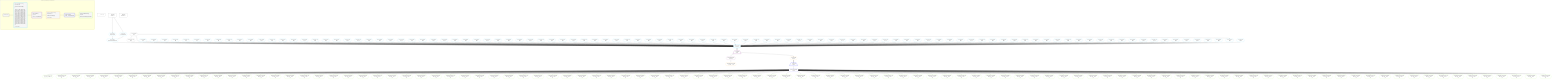 %%{init: {'themeVariables': { 'fontSize': '12px'}}}%%
graph TD
    classDef path fill:#eee,stroke:#000,color:#000
    classDef plan fill:#fff,stroke-width:1px,color:#000
    classDef itemplan fill:#fff,stroke-width:2px,color:#000
    classDef unbatchedplan fill:#dff,stroke-width:1px,color:#000
    classDef sideeffectplan fill:#fcc,stroke-width:2px,color:#000
    classDef bucket fill:#f6f6f6,color:#000,stroke-width:2px,text-align:left


    %% plan dependencies
    Connection19{{"Connection[19∈0]<br />ᐸ15ᐳ"}}:::plan
    Constant455{{"Constant[455∈0]<br />ᐸ1ᐳ"}}:::plan
    Constant455 --> Connection19
    __Value0["__Value[0∈0]"]:::plan
    __Value3["__Value[3∈0]<br />ᐸcontextᐳ"]:::plan
    __Value5["__Value[5∈0]<br />ᐸrootValueᐳ"]:::plan
    PgSelect20[["PgSelect[20∈1]<br />ᐸpersonᐳ"]]:::plan
    Object18{{"Object[18∈1]<br />ᐸ{pgSettings,withPgClient}ᐳ"}}:::plan
    Constant458{{"Constant[458∈1]<br />ᐸ2ᐳ"}}:::plan
    Constant459{{"Constant[459∈1]<br />ᐸ3ᐳ"}}:::plan
    Constant460{{"Constant[460∈1]<br />ᐸ4ᐳ"}}:::plan
    Constant461{{"Constant[461∈1]<br />ᐸ5ᐳ"}}:::plan
    Constant462{{"Constant[462∈1]<br />ᐸ6ᐳ"}}:::plan
    Constant463{{"Constant[463∈1]<br />ᐸ7ᐳ"}}:::plan
    Constant464{{"Constant[464∈1]<br />ᐸ8ᐳ"}}:::plan
    Constant465{{"Constant[465∈1]<br />ᐸ9ᐳ"}}:::plan
    Constant466{{"Constant[466∈1]<br />ᐸ10ᐳ"}}:::plan
    Constant467{{"Constant[467∈1]<br />ᐸ11ᐳ"}}:::plan
    Constant468{{"Constant[468∈1]<br />ᐸ12ᐳ"}}:::plan
    Constant469{{"Constant[469∈1]<br />ᐸ13ᐳ"}}:::plan
    Constant470{{"Constant[470∈1]<br />ᐸ14ᐳ"}}:::plan
    Constant471{{"Constant[471∈1]<br />ᐸ15ᐳ"}}:::plan
    Constant472{{"Constant[472∈1]<br />ᐸ16ᐳ"}}:::plan
    Constant473{{"Constant[473∈1]<br />ᐸ17ᐳ"}}:::plan
    Constant474{{"Constant[474∈1]<br />ᐸ18ᐳ"}}:::plan
    Constant475{{"Constant[475∈1]<br />ᐸ19ᐳ"}}:::plan
    Constant476{{"Constant[476∈1]<br />ᐸ20ᐳ"}}:::plan
    Constant477{{"Constant[477∈1]<br />ᐸ21ᐳ"}}:::plan
    Constant478{{"Constant[478∈1]<br />ᐸ22ᐳ"}}:::plan
    Constant479{{"Constant[479∈1]<br />ᐸ23ᐳ"}}:::plan
    Constant480{{"Constant[480∈1]<br />ᐸ24ᐳ"}}:::plan
    Constant481{{"Constant[481∈1]<br />ᐸ25ᐳ"}}:::plan
    Constant482{{"Constant[482∈1]<br />ᐸ26ᐳ"}}:::plan
    Constant483{{"Constant[483∈1]<br />ᐸ27ᐳ"}}:::plan
    Constant484{{"Constant[484∈1]<br />ᐸ28ᐳ"}}:::plan
    Constant485{{"Constant[485∈1]<br />ᐸ29ᐳ"}}:::plan
    Constant486{{"Constant[486∈1]<br />ᐸ30ᐳ"}}:::plan
    Constant487{{"Constant[487∈1]<br />ᐸ31ᐳ"}}:::plan
    Constant488{{"Constant[488∈1]<br />ᐸ32ᐳ"}}:::plan
    Constant489{{"Constant[489∈1]<br />ᐸ33ᐳ"}}:::plan
    Constant490{{"Constant[490∈1]<br />ᐸ34ᐳ"}}:::plan
    Constant491{{"Constant[491∈1]<br />ᐸ35ᐳ"}}:::plan
    Constant492{{"Constant[492∈1]<br />ᐸ36ᐳ"}}:::plan
    Constant493{{"Constant[493∈1]<br />ᐸ37ᐳ"}}:::plan
    Constant494{{"Constant[494∈1]<br />ᐸ38ᐳ"}}:::plan
    Constant495{{"Constant[495∈1]<br />ᐸ39ᐳ"}}:::plan
    Constant496{{"Constant[496∈1]<br />ᐸ40ᐳ"}}:::plan
    Constant497{{"Constant[497∈1]<br />ᐸ41ᐳ"}}:::plan
    Constant498{{"Constant[498∈1]<br />ᐸ42ᐳ"}}:::plan
    Constant499{{"Constant[499∈1]<br />ᐸ43ᐳ"}}:::plan
    Constant500{{"Constant[500∈1]<br />ᐸ44ᐳ"}}:::plan
    Constant501{{"Constant[501∈1]<br />ᐸ45ᐳ"}}:::plan
    Constant502{{"Constant[502∈1]<br />ᐸ46ᐳ"}}:::plan
    Constant503{{"Constant[503∈1]<br />ᐸ47ᐳ"}}:::plan
    Constant504{{"Constant[504∈1]<br />ᐸ48ᐳ"}}:::plan
    Constant505{{"Constant[505∈1]<br />ᐸ49ᐳ"}}:::plan
    Constant506{{"Constant[506∈1]<br />ᐸ50ᐳ"}}:::plan
    Constant507{{"Constant[507∈1]<br />ᐸ51ᐳ"}}:::plan
    Constant508{{"Constant[508∈1]<br />ᐸ52ᐳ"}}:::plan
    Constant509{{"Constant[509∈1]<br />ᐸ53ᐳ"}}:::plan
    Constant510{{"Constant[510∈1]<br />ᐸ54ᐳ"}}:::plan
    Constant511{{"Constant[511∈1]<br />ᐸ55ᐳ"}}:::plan
    Constant512{{"Constant[512∈1]<br />ᐸ56ᐳ"}}:::plan
    Constant513{{"Constant[513∈1]<br />ᐸ57ᐳ"}}:::plan
    Constant514{{"Constant[514∈1]<br />ᐸ58ᐳ"}}:::plan
    Constant515{{"Constant[515∈1]<br />ᐸ59ᐳ"}}:::plan
    Constant516{{"Constant[516∈1]<br />ᐸ60ᐳ"}}:::plan
    Constant517{{"Constant[517∈1]<br />ᐸ61ᐳ"}}:::plan
    Constant518{{"Constant[518∈1]<br />ᐸ62ᐳ"}}:::plan
    Constant519{{"Constant[519∈1]<br />ᐸ63ᐳ"}}:::plan
    Constant520{{"Constant[520∈1]<br />ᐸ64ᐳ"}}:::plan
    Constant521{{"Constant[521∈1]<br />ᐸ65ᐳ"}}:::plan
    Constant522{{"Constant[522∈1]<br />ᐸ66ᐳ"}}:::plan
    Constant523{{"Constant[523∈1]<br />ᐸ67ᐳ"}}:::plan
    Constant524{{"Constant[524∈1]<br />ᐸ68ᐳ"}}:::plan
    Constant525{{"Constant[525∈1]<br />ᐸ69ᐳ"}}:::plan
    Constant526{{"Constant[526∈1]<br />ᐸ70ᐳ"}}:::plan
    Constant527{{"Constant[527∈1]<br />ᐸ71ᐳ"}}:::plan
    Constant528{{"Constant[528∈1]<br />ᐸ72ᐳ"}}:::plan
    Constant529{{"Constant[529∈1]<br />ᐸ73ᐳ"}}:::plan
    Constant530{{"Constant[530∈1]<br />ᐸ74ᐳ"}}:::plan
    Constant531{{"Constant[531∈1]<br />ᐸ75ᐳ"}}:::plan
    Constant532{{"Constant[532∈1]<br />ᐸ76ᐳ"}}:::plan
    Constant533{{"Constant[533∈1]<br />ᐸ77ᐳ"}}:::plan
    Constant534{{"Constant[534∈1]<br />ᐸ78ᐳ"}}:::plan
    Constant535{{"Constant[535∈1]<br />ᐸ79ᐳ"}}:::plan
    Constant536{{"Constant[536∈1]<br />ᐸ80ᐳ"}}:::plan
    Constant537{{"Constant[537∈1]<br />ᐸ81ᐳ"}}:::plan
    Constant538{{"Constant[538∈1]<br />ᐸ82ᐳ"}}:::plan
    Constant539{{"Constant[539∈1]<br />ᐸ83ᐳ"}}:::plan
    Constant540{{"Constant[540∈1]<br />ᐸ84ᐳ"}}:::plan
    Constant541{{"Constant[541∈1]<br />ᐸ85ᐳ"}}:::plan
    Constant542{{"Constant[542∈1]<br />ᐸ86ᐳ"}}:::plan
    Constant543{{"Constant[543∈1]<br />ᐸ87ᐳ"}}:::plan
    Constant544{{"Constant[544∈1]<br />ᐸ88ᐳ"}}:::plan
    Constant545{{"Constant[545∈1]<br />ᐸ89ᐳ"}}:::plan
    Constant546{{"Constant[546∈1]<br />ᐸ90ᐳ"}}:::plan
    Constant547{{"Constant[547∈1]<br />ᐸ91ᐳ"}}:::plan
    Constant548{{"Constant[548∈1]<br />ᐸ92ᐳ"}}:::plan
    Constant549{{"Constant[549∈1]<br />ᐸ93ᐳ"}}:::plan
    Constant550{{"Constant[550∈1]<br />ᐸ94ᐳ"}}:::plan
    Constant551{{"Constant[551∈1]<br />ᐸ95ᐳ"}}:::plan
    Constant552{{"Constant[552∈1]<br />ᐸ96ᐳ"}}:::plan
    Constant553{{"Constant[553∈1]<br />ᐸ97ᐳ"}}:::plan
    Constant554{{"Constant[554∈1]<br />ᐸ98ᐳ"}}:::plan
    Constant555{{"Constant[555∈1]<br />ᐸ99ᐳ"}}:::plan
    Constant556{{"Constant[556∈1]<br />ᐸ100ᐳ"}}:::plan
    Constant557{{"Constant[557∈1]<br />ᐸ101ᐳ"}}:::plan
    Constant558{{"Constant[558∈1]<br />ᐸ102ᐳ"}}:::plan
    Constant559{{"Constant[559∈1]<br />ᐸ103ᐳ"}}:::plan
    Object18 & Connection19 & Constant455 & Constant458 & Constant459 & Constant460 & Constant461 & Constant462 & Constant463 & Constant464 & Constant465 & Constant466 & Constant467 & Constant468 & Constant469 & Constant470 & Constant471 & Constant472 & Constant473 & Constant474 & Constant475 & Constant476 & Constant477 & Constant478 & Constant479 & Constant480 & Constant481 & Constant482 & Constant483 & Constant484 & Constant485 & Constant486 & Constant487 & Constant488 & Constant489 & Constant490 & Constant491 & Constant492 & Constant493 & Constant494 & Constant495 & Constant496 & Constant497 & Constant498 & Constant499 & Constant500 & Constant501 & Constant502 & Constant503 & Constant504 & Constant505 & Constant506 & Constant507 & Constant508 & Constant509 & Constant510 & Constant511 & Constant512 & Constant513 & Constant514 & Constant515 & Constant516 & Constant517 & Constant518 & Constant519 & Constant520 & Constant521 & Constant522 & Constant523 & Constant524 & Constant525 & Constant526 & Constant527 & Constant528 & Constant529 & Constant530 & Constant531 & Constant532 & Constant533 & Constant534 & Constant535 & Constant536 & Constant537 & Constant538 & Constant539 & Constant540 & Constant541 & Constant542 & Constant543 & Constant544 & Constant545 & Constant546 & Constant547 & Constant548 & Constant549 & Constant550 & Constant551 & Constant552 & Constant553 & Constant554 & Constant555 & Constant556 & Constant557 & Constant558 & Constant559 --> PgSelect20
    Access16{{"Access[16∈1]<br />ᐸ3.pgSettingsᐳ"}}:::plan
    Access17{{"Access[17∈1]<br />ᐸ3.withPgClientᐳ"}}:::plan
    Access16 & Access17 --> Object18
    __Value3 --> Access16
    __Value3 --> Access17
    Connection37{{"Connection[37∈1]<br />ᐸ33ᐳ"}}:::plan
    Constant455 --> Connection37
    __Item21[/"__Item[21∈2]<br />ᐸ20ᐳ"\]:::itemplan
    PgSelect20 ==> __Item21
    PgSelectSingle22{{"PgSelectSingle[22∈2]<br />ᐸpersonᐳ"}}:::plan
    __Item21 --> PgSelectSingle22
    PgClassExpression23{{"PgClassExpression[23∈3]<br />ᐸ__person__.”id”ᐳ"}}:::plan
    PgSelectSingle22 --> PgClassExpression23
    Access454{{"Access[454∈3]<br />ᐸ21.0ᐳ"}}:::plan
    __Item21 --> Access454
    __Item39[/"__Item[39∈4]<br />ᐸ454ᐳ"\]:::itemplan
    Access454 ==> __Item39
    PgSelectSingle40{{"PgSelectSingle[40∈4]<br />ᐸpostᐳ"}}:::plan
    __Item39 --> PgSelectSingle40
    PgClassExpression41{{"PgClassExpression[41∈5]<br />ᐸ__post__.”headline”ᐳ"}}:::plan
    PgSelectSingle40 --> PgClassExpression41
    PgClassExpression45{{"PgClassExpression[45∈5]<br />ᐸ”a”.”post_...lder! */<br />)ᐳ"}}:::plan
    PgSelectSingle40 --> PgClassExpression45
    PgClassExpression49{{"PgClassExpression[49∈5]<br />ᐸ”a”.”post_...lder! */<br />)ᐳ"}}:::plan
    PgSelectSingle40 --> PgClassExpression49
    PgClassExpression53{{"PgClassExpression[53∈5]<br />ᐸ”a”.”post_...lder! */<br />)ᐳ"}}:::plan
    PgSelectSingle40 --> PgClassExpression53
    PgClassExpression57{{"PgClassExpression[57∈5]<br />ᐸ”a”.”post_...lder! */<br />)ᐳ"}}:::plan
    PgSelectSingle40 --> PgClassExpression57
    PgClassExpression61{{"PgClassExpression[61∈5]<br />ᐸ”a”.”post_...lder! */<br />)ᐳ"}}:::plan
    PgSelectSingle40 --> PgClassExpression61
    PgClassExpression65{{"PgClassExpression[65∈5]<br />ᐸ”a”.”post_...lder! */<br />)ᐳ"}}:::plan
    PgSelectSingle40 --> PgClassExpression65
    PgClassExpression69{{"PgClassExpression[69∈5]<br />ᐸ”a”.”post_...lder! */<br />)ᐳ"}}:::plan
    PgSelectSingle40 --> PgClassExpression69
    PgClassExpression73{{"PgClassExpression[73∈5]<br />ᐸ”a”.”post_...lder! */<br />)ᐳ"}}:::plan
    PgSelectSingle40 --> PgClassExpression73
    PgClassExpression77{{"PgClassExpression[77∈5]<br />ᐸ”a”.”post_...lder! */<br />)ᐳ"}}:::plan
    PgSelectSingle40 --> PgClassExpression77
    PgClassExpression81{{"PgClassExpression[81∈5]<br />ᐸ”a”.”post_...lder! */<br />)ᐳ"}}:::plan
    PgSelectSingle40 --> PgClassExpression81
    PgClassExpression85{{"PgClassExpression[85∈5]<br />ᐸ”a”.”post_...lder! */<br />)ᐳ"}}:::plan
    PgSelectSingle40 --> PgClassExpression85
    PgClassExpression89{{"PgClassExpression[89∈5]<br />ᐸ”a”.”post_...lder! */<br />)ᐳ"}}:::plan
    PgSelectSingle40 --> PgClassExpression89
    PgClassExpression93{{"PgClassExpression[93∈5]<br />ᐸ”a”.”post_...lder! */<br />)ᐳ"}}:::plan
    PgSelectSingle40 --> PgClassExpression93
    PgClassExpression97{{"PgClassExpression[97∈5]<br />ᐸ”a”.”post_...lder! */<br />)ᐳ"}}:::plan
    PgSelectSingle40 --> PgClassExpression97
    PgClassExpression101{{"PgClassExpression[101∈5]<br />ᐸ”a”.”post_...lder! */<br />)ᐳ"}}:::plan
    PgSelectSingle40 --> PgClassExpression101
    PgClassExpression105{{"PgClassExpression[105∈5]<br />ᐸ”a”.”post_...lder! */<br />)ᐳ"}}:::plan
    PgSelectSingle40 --> PgClassExpression105
    PgClassExpression109{{"PgClassExpression[109∈5]<br />ᐸ”a”.”post_...lder! */<br />)ᐳ"}}:::plan
    PgSelectSingle40 --> PgClassExpression109
    PgClassExpression113{{"PgClassExpression[113∈5]<br />ᐸ”a”.”post_...lder! */<br />)ᐳ"}}:::plan
    PgSelectSingle40 --> PgClassExpression113
    PgClassExpression117{{"PgClassExpression[117∈5]<br />ᐸ”a”.”post_...lder! */<br />)ᐳ"}}:::plan
    PgSelectSingle40 --> PgClassExpression117
    PgClassExpression121{{"PgClassExpression[121∈5]<br />ᐸ”a”.”post_...lder! */<br />)ᐳ"}}:::plan
    PgSelectSingle40 --> PgClassExpression121
    PgClassExpression125{{"PgClassExpression[125∈5]<br />ᐸ”a”.”post_...lder! */<br />)ᐳ"}}:::plan
    PgSelectSingle40 --> PgClassExpression125
    PgClassExpression129{{"PgClassExpression[129∈5]<br />ᐸ”a”.”post_...lder! */<br />)ᐳ"}}:::plan
    PgSelectSingle40 --> PgClassExpression129
    PgClassExpression133{{"PgClassExpression[133∈5]<br />ᐸ”a”.”post_...lder! */<br />)ᐳ"}}:::plan
    PgSelectSingle40 --> PgClassExpression133
    PgClassExpression137{{"PgClassExpression[137∈5]<br />ᐸ”a”.”post_...lder! */<br />)ᐳ"}}:::plan
    PgSelectSingle40 --> PgClassExpression137
    PgClassExpression141{{"PgClassExpression[141∈5]<br />ᐸ”a”.”post_...lder! */<br />)ᐳ"}}:::plan
    PgSelectSingle40 --> PgClassExpression141
    PgClassExpression145{{"PgClassExpression[145∈5]<br />ᐸ”a”.”post_...lder! */<br />)ᐳ"}}:::plan
    PgSelectSingle40 --> PgClassExpression145
    PgClassExpression149{{"PgClassExpression[149∈5]<br />ᐸ”a”.”post_...lder! */<br />)ᐳ"}}:::plan
    PgSelectSingle40 --> PgClassExpression149
    PgClassExpression153{{"PgClassExpression[153∈5]<br />ᐸ”a”.”post_...lder! */<br />)ᐳ"}}:::plan
    PgSelectSingle40 --> PgClassExpression153
    PgClassExpression157{{"PgClassExpression[157∈5]<br />ᐸ”a”.”post_...lder! */<br />)ᐳ"}}:::plan
    PgSelectSingle40 --> PgClassExpression157
    PgClassExpression161{{"PgClassExpression[161∈5]<br />ᐸ”a”.”post_...lder! */<br />)ᐳ"}}:::plan
    PgSelectSingle40 --> PgClassExpression161
    PgClassExpression165{{"PgClassExpression[165∈5]<br />ᐸ”a”.”post_...lder! */<br />)ᐳ"}}:::plan
    PgSelectSingle40 --> PgClassExpression165
    PgClassExpression169{{"PgClassExpression[169∈5]<br />ᐸ”a”.”post_...lder! */<br />)ᐳ"}}:::plan
    PgSelectSingle40 --> PgClassExpression169
    PgClassExpression173{{"PgClassExpression[173∈5]<br />ᐸ”a”.”post_...lder! */<br />)ᐳ"}}:::plan
    PgSelectSingle40 --> PgClassExpression173
    PgClassExpression177{{"PgClassExpression[177∈5]<br />ᐸ”a”.”post_...lder! */<br />)ᐳ"}}:::plan
    PgSelectSingle40 --> PgClassExpression177
    PgClassExpression181{{"PgClassExpression[181∈5]<br />ᐸ”a”.”post_...lder! */<br />)ᐳ"}}:::plan
    PgSelectSingle40 --> PgClassExpression181
    PgClassExpression185{{"PgClassExpression[185∈5]<br />ᐸ”a”.”post_...lder! */<br />)ᐳ"}}:::plan
    PgSelectSingle40 --> PgClassExpression185
    PgClassExpression189{{"PgClassExpression[189∈5]<br />ᐸ”a”.”post_...lder! */<br />)ᐳ"}}:::plan
    PgSelectSingle40 --> PgClassExpression189
    PgClassExpression193{{"PgClassExpression[193∈5]<br />ᐸ”a”.”post_...lder! */<br />)ᐳ"}}:::plan
    PgSelectSingle40 --> PgClassExpression193
    PgClassExpression197{{"PgClassExpression[197∈5]<br />ᐸ”a”.”post_...lder! */<br />)ᐳ"}}:::plan
    PgSelectSingle40 --> PgClassExpression197
    PgClassExpression201{{"PgClassExpression[201∈5]<br />ᐸ”a”.”post_...lder! */<br />)ᐳ"}}:::plan
    PgSelectSingle40 --> PgClassExpression201
    PgClassExpression205{{"PgClassExpression[205∈5]<br />ᐸ”a”.”post_...lder! */<br />)ᐳ"}}:::plan
    PgSelectSingle40 --> PgClassExpression205
    PgClassExpression209{{"PgClassExpression[209∈5]<br />ᐸ”a”.”post_...lder! */<br />)ᐳ"}}:::plan
    PgSelectSingle40 --> PgClassExpression209
    PgClassExpression213{{"PgClassExpression[213∈5]<br />ᐸ”a”.”post_...lder! */<br />)ᐳ"}}:::plan
    PgSelectSingle40 --> PgClassExpression213
    PgClassExpression217{{"PgClassExpression[217∈5]<br />ᐸ”a”.”post_...lder! */<br />)ᐳ"}}:::plan
    PgSelectSingle40 --> PgClassExpression217
    PgClassExpression221{{"PgClassExpression[221∈5]<br />ᐸ”a”.”post_...lder! */<br />)ᐳ"}}:::plan
    PgSelectSingle40 --> PgClassExpression221
    PgClassExpression225{{"PgClassExpression[225∈5]<br />ᐸ”a”.”post_...lder! */<br />)ᐳ"}}:::plan
    PgSelectSingle40 --> PgClassExpression225
    PgClassExpression229{{"PgClassExpression[229∈5]<br />ᐸ”a”.”post_...lder! */<br />)ᐳ"}}:::plan
    PgSelectSingle40 --> PgClassExpression229
    PgClassExpression233{{"PgClassExpression[233∈5]<br />ᐸ”a”.”post_...lder! */<br />)ᐳ"}}:::plan
    PgSelectSingle40 --> PgClassExpression233
    PgClassExpression237{{"PgClassExpression[237∈5]<br />ᐸ”a”.”post_...lder! */<br />)ᐳ"}}:::plan
    PgSelectSingle40 --> PgClassExpression237
    PgClassExpression241{{"PgClassExpression[241∈5]<br />ᐸ”a”.”post_...lder! */<br />)ᐳ"}}:::plan
    PgSelectSingle40 --> PgClassExpression241
    PgClassExpression245{{"PgClassExpression[245∈5]<br />ᐸ”a”.”post_...lder! */<br />)ᐳ"}}:::plan
    PgSelectSingle40 --> PgClassExpression245
    PgClassExpression249{{"PgClassExpression[249∈5]<br />ᐸ”a”.”post_...lder! */<br />)ᐳ"}}:::plan
    PgSelectSingle40 --> PgClassExpression249
    PgClassExpression253{{"PgClassExpression[253∈5]<br />ᐸ”a”.”post_...lder! */<br />)ᐳ"}}:::plan
    PgSelectSingle40 --> PgClassExpression253
    PgClassExpression257{{"PgClassExpression[257∈5]<br />ᐸ”a”.”post_...lder! */<br />)ᐳ"}}:::plan
    PgSelectSingle40 --> PgClassExpression257
    PgClassExpression261{{"PgClassExpression[261∈5]<br />ᐸ”a”.”post_...lder! */<br />)ᐳ"}}:::plan
    PgSelectSingle40 --> PgClassExpression261
    PgClassExpression265{{"PgClassExpression[265∈5]<br />ᐸ”a”.”post_...lder! */<br />)ᐳ"}}:::plan
    PgSelectSingle40 --> PgClassExpression265
    PgClassExpression269{{"PgClassExpression[269∈5]<br />ᐸ”a”.”post_...lder! */<br />)ᐳ"}}:::plan
    PgSelectSingle40 --> PgClassExpression269
    PgClassExpression273{{"PgClassExpression[273∈5]<br />ᐸ”a”.”post_...lder! */<br />)ᐳ"}}:::plan
    PgSelectSingle40 --> PgClassExpression273
    PgClassExpression277{{"PgClassExpression[277∈5]<br />ᐸ”a”.”post_...lder! */<br />)ᐳ"}}:::plan
    PgSelectSingle40 --> PgClassExpression277
    PgClassExpression281{{"PgClassExpression[281∈5]<br />ᐸ”a”.”post_...lder! */<br />)ᐳ"}}:::plan
    PgSelectSingle40 --> PgClassExpression281
    PgClassExpression285{{"PgClassExpression[285∈5]<br />ᐸ”a”.”post_...lder! */<br />)ᐳ"}}:::plan
    PgSelectSingle40 --> PgClassExpression285
    PgClassExpression289{{"PgClassExpression[289∈5]<br />ᐸ”a”.”post_...lder! */<br />)ᐳ"}}:::plan
    PgSelectSingle40 --> PgClassExpression289
    PgClassExpression293{{"PgClassExpression[293∈5]<br />ᐸ”a”.”post_...lder! */<br />)ᐳ"}}:::plan
    PgSelectSingle40 --> PgClassExpression293
    PgClassExpression297{{"PgClassExpression[297∈5]<br />ᐸ”a”.”post_...lder! */<br />)ᐳ"}}:::plan
    PgSelectSingle40 --> PgClassExpression297
    PgClassExpression301{{"PgClassExpression[301∈5]<br />ᐸ”a”.”post_...lder! */<br />)ᐳ"}}:::plan
    PgSelectSingle40 --> PgClassExpression301
    PgClassExpression305{{"PgClassExpression[305∈5]<br />ᐸ”a”.”post_...lder! */<br />)ᐳ"}}:::plan
    PgSelectSingle40 --> PgClassExpression305
    PgClassExpression309{{"PgClassExpression[309∈5]<br />ᐸ”a”.”post_...lder! */<br />)ᐳ"}}:::plan
    PgSelectSingle40 --> PgClassExpression309
    PgClassExpression313{{"PgClassExpression[313∈5]<br />ᐸ”a”.”post_...lder! */<br />)ᐳ"}}:::plan
    PgSelectSingle40 --> PgClassExpression313
    PgClassExpression317{{"PgClassExpression[317∈5]<br />ᐸ”a”.”post_...lder! */<br />)ᐳ"}}:::plan
    PgSelectSingle40 --> PgClassExpression317
    PgClassExpression321{{"PgClassExpression[321∈5]<br />ᐸ”a”.”post_...lder! */<br />)ᐳ"}}:::plan
    PgSelectSingle40 --> PgClassExpression321
    PgClassExpression325{{"PgClassExpression[325∈5]<br />ᐸ”a”.”post_...lder! */<br />)ᐳ"}}:::plan
    PgSelectSingle40 --> PgClassExpression325
    PgClassExpression329{{"PgClassExpression[329∈5]<br />ᐸ”a”.”post_...lder! */<br />)ᐳ"}}:::plan
    PgSelectSingle40 --> PgClassExpression329
    PgClassExpression333{{"PgClassExpression[333∈5]<br />ᐸ”a”.”post_...lder! */<br />)ᐳ"}}:::plan
    PgSelectSingle40 --> PgClassExpression333
    PgClassExpression337{{"PgClassExpression[337∈5]<br />ᐸ”a”.”post_...lder! */<br />)ᐳ"}}:::plan
    PgSelectSingle40 --> PgClassExpression337
    PgClassExpression341{{"PgClassExpression[341∈5]<br />ᐸ”a”.”post_...lder! */<br />)ᐳ"}}:::plan
    PgSelectSingle40 --> PgClassExpression341
    PgClassExpression345{{"PgClassExpression[345∈5]<br />ᐸ”a”.”post_...lder! */<br />)ᐳ"}}:::plan
    PgSelectSingle40 --> PgClassExpression345
    PgClassExpression349{{"PgClassExpression[349∈5]<br />ᐸ”a”.”post_...lder! */<br />)ᐳ"}}:::plan
    PgSelectSingle40 --> PgClassExpression349
    PgClassExpression353{{"PgClassExpression[353∈5]<br />ᐸ”a”.”post_...lder! */<br />)ᐳ"}}:::plan
    PgSelectSingle40 --> PgClassExpression353
    PgClassExpression357{{"PgClassExpression[357∈5]<br />ᐸ”a”.”post_...lder! */<br />)ᐳ"}}:::plan
    PgSelectSingle40 --> PgClassExpression357
    PgClassExpression361{{"PgClassExpression[361∈5]<br />ᐸ”a”.”post_...lder! */<br />)ᐳ"}}:::plan
    PgSelectSingle40 --> PgClassExpression361
    PgClassExpression365{{"PgClassExpression[365∈5]<br />ᐸ”a”.”post_...lder! */<br />)ᐳ"}}:::plan
    PgSelectSingle40 --> PgClassExpression365
    PgClassExpression369{{"PgClassExpression[369∈5]<br />ᐸ”a”.”post_...lder! */<br />)ᐳ"}}:::plan
    PgSelectSingle40 --> PgClassExpression369
    PgClassExpression373{{"PgClassExpression[373∈5]<br />ᐸ”a”.”post_...lder! */<br />)ᐳ"}}:::plan
    PgSelectSingle40 --> PgClassExpression373
    PgClassExpression377{{"PgClassExpression[377∈5]<br />ᐸ”a”.”post_...lder! */<br />)ᐳ"}}:::plan
    PgSelectSingle40 --> PgClassExpression377
    PgClassExpression381{{"PgClassExpression[381∈5]<br />ᐸ”a”.”post_...lder! */<br />)ᐳ"}}:::plan
    PgSelectSingle40 --> PgClassExpression381
    PgClassExpression385{{"PgClassExpression[385∈5]<br />ᐸ”a”.”post_...lder! */<br />)ᐳ"}}:::plan
    PgSelectSingle40 --> PgClassExpression385
    PgClassExpression389{{"PgClassExpression[389∈5]<br />ᐸ”a”.”post_...lder! */<br />)ᐳ"}}:::plan
    PgSelectSingle40 --> PgClassExpression389
    PgClassExpression393{{"PgClassExpression[393∈5]<br />ᐸ”a”.”post_...lder! */<br />)ᐳ"}}:::plan
    PgSelectSingle40 --> PgClassExpression393
    PgClassExpression397{{"PgClassExpression[397∈5]<br />ᐸ”a”.”post_...lder! */<br />)ᐳ"}}:::plan
    PgSelectSingle40 --> PgClassExpression397
    PgClassExpression401{{"PgClassExpression[401∈5]<br />ᐸ”a”.”post_...lder! */<br />)ᐳ"}}:::plan
    PgSelectSingle40 --> PgClassExpression401
    PgClassExpression405{{"PgClassExpression[405∈5]<br />ᐸ”a”.”post_...lder! */<br />)ᐳ"}}:::plan
    PgSelectSingle40 --> PgClassExpression405
    PgClassExpression409{{"PgClassExpression[409∈5]<br />ᐸ”a”.”post_...lder! */<br />)ᐳ"}}:::plan
    PgSelectSingle40 --> PgClassExpression409
    PgClassExpression413{{"PgClassExpression[413∈5]<br />ᐸ”a”.”post_...lder! */<br />)ᐳ"}}:::plan
    PgSelectSingle40 --> PgClassExpression413
    PgClassExpression417{{"PgClassExpression[417∈5]<br />ᐸ”a”.”post_...lder! */<br />)ᐳ"}}:::plan
    PgSelectSingle40 --> PgClassExpression417
    PgClassExpression421{{"PgClassExpression[421∈5]<br />ᐸ”a”.”post_...lder! */<br />)ᐳ"}}:::plan
    PgSelectSingle40 --> PgClassExpression421
    PgClassExpression425{{"PgClassExpression[425∈5]<br />ᐸ”a”.”post_...lder! */<br />)ᐳ"}}:::plan
    PgSelectSingle40 --> PgClassExpression425
    PgClassExpression429{{"PgClassExpression[429∈5]<br />ᐸ”a”.”post_...lder! */<br />)ᐳ"}}:::plan
    PgSelectSingle40 --> PgClassExpression429
    PgClassExpression433{{"PgClassExpression[433∈5]<br />ᐸ”a”.”post_...lder! */<br />)ᐳ"}}:::plan
    PgSelectSingle40 --> PgClassExpression433
    PgClassExpression437{{"PgClassExpression[437∈5]<br />ᐸ”a”.”post_...lder! */<br />)ᐳ"}}:::plan
    PgSelectSingle40 --> PgClassExpression437
    PgClassExpression441{{"PgClassExpression[441∈5]<br />ᐸ”a”.”post_...lder! */<br />)ᐳ"}}:::plan
    PgSelectSingle40 --> PgClassExpression441
    PgClassExpression445{{"PgClassExpression[445∈5]<br />ᐸ”a”.”post_...lder! */<br />)ᐳ"}}:::plan
    PgSelectSingle40 --> PgClassExpression445
    PgClassExpression449{{"PgClassExpression[449∈5]<br />ᐸ”a”.”post_...lder! */<br />)ᐳ"}}:::plan
    PgSelectSingle40 --> PgClassExpression449
    PgClassExpression453{{"PgClassExpression[453∈5]<br />ᐸ”a”.”post_...lder! */<br />)ᐳ"}}:::plan
    PgSelectSingle40 --> PgClassExpression453

    %% define steps

    subgraph "Buckets for queries/v4/json-overflow-nested"
    Bucket0("Bucket 0 (root)"):::bucket
    classDef bucket0 stroke:#696969
    class Bucket0,__Value0,__Value3,__Value5,Connection19,Constant455 bucket0
    Bucket1("Bucket 1 (nullableBoundary)<br />Deps: 3, 19, 455<br /><br />ROOT Connectionᐸ15ᐳ[19]<br />1: <br />ᐳ: 16, 17, 37, 458, 459, 460, 461, 462, 463, 464, 465, 466, 467, 468, 469, 470, 471, 472, 473, 474, 475, 476, 477, 478, 479, 480, 481, 482, 483, 484, 485, 486, 487, 488, 489, 490, 491, 492, 493, 494, 495, 496, 497, 498, 499, 500, 501, 502, 503, 504, 505, 506, 507, 508, 509, 510, 511, 512, 513, 514, 515, 516, 517, 518, 519, 520, 521, 522, 523, 524, 525, 526, 527, 528, 529, 530, 531, 532, 533, 534, 535, 536, 537, 538, 539, 540, 541, 542, 543, 544, 545, 546, 547, 548, 549, 550, 551, 552, 553, 554, 555, 556, 557, 558, 559, 18<br />2: PgSelect[20]"):::bucket
    classDef bucket1 stroke:#00bfff
    class Bucket1,Access16,Access17,Object18,PgSelect20,Connection37,Constant458,Constant459,Constant460,Constant461,Constant462,Constant463,Constant464,Constant465,Constant466,Constant467,Constant468,Constant469,Constant470,Constant471,Constant472,Constant473,Constant474,Constant475,Constant476,Constant477,Constant478,Constant479,Constant480,Constant481,Constant482,Constant483,Constant484,Constant485,Constant486,Constant487,Constant488,Constant489,Constant490,Constant491,Constant492,Constant493,Constant494,Constant495,Constant496,Constant497,Constant498,Constant499,Constant500,Constant501,Constant502,Constant503,Constant504,Constant505,Constant506,Constant507,Constant508,Constant509,Constant510,Constant511,Constant512,Constant513,Constant514,Constant515,Constant516,Constant517,Constant518,Constant519,Constant520,Constant521,Constant522,Constant523,Constant524,Constant525,Constant526,Constant527,Constant528,Constant529,Constant530,Constant531,Constant532,Constant533,Constant534,Constant535,Constant536,Constant537,Constant538,Constant539,Constant540,Constant541,Constant542,Constant543,Constant544,Constant545,Constant546,Constant547,Constant548,Constant549,Constant550,Constant551,Constant552,Constant553,Constant554,Constant555,Constant556,Constant557,Constant558,Constant559 bucket1
    Bucket2("Bucket 2 (listItem)<br />Deps: 37<br /><br />ROOT __Item{2}ᐸ20ᐳ[21]"):::bucket
    classDef bucket2 stroke:#7f007f
    class Bucket2,__Item21,PgSelectSingle22 bucket2
    Bucket3("Bucket 3 (nullableBoundary)<br />Deps: 22, 21, 37<br /><br />ROOT PgSelectSingle{2}ᐸpersonᐳ[22]"):::bucket
    classDef bucket3 stroke:#ffa500
    class Bucket3,PgClassExpression23,Access454 bucket3
    Bucket4("Bucket 4 (listItem)<br />ROOT __Item{4}ᐸ454ᐳ[39]"):::bucket
    classDef bucket4 stroke:#0000ff
    class Bucket4,__Item39,PgSelectSingle40 bucket4
    Bucket5("Bucket 5 (nullableBoundary)<br />Deps: 40<br /><br />ROOT PgSelectSingle{4}ᐸpostᐳ[40]"):::bucket
    classDef bucket5 stroke:#7fff00
    class Bucket5,PgClassExpression41,PgClassExpression45,PgClassExpression49,PgClassExpression53,PgClassExpression57,PgClassExpression61,PgClassExpression65,PgClassExpression69,PgClassExpression73,PgClassExpression77,PgClassExpression81,PgClassExpression85,PgClassExpression89,PgClassExpression93,PgClassExpression97,PgClassExpression101,PgClassExpression105,PgClassExpression109,PgClassExpression113,PgClassExpression117,PgClassExpression121,PgClassExpression125,PgClassExpression129,PgClassExpression133,PgClassExpression137,PgClassExpression141,PgClassExpression145,PgClassExpression149,PgClassExpression153,PgClassExpression157,PgClassExpression161,PgClassExpression165,PgClassExpression169,PgClassExpression173,PgClassExpression177,PgClassExpression181,PgClassExpression185,PgClassExpression189,PgClassExpression193,PgClassExpression197,PgClassExpression201,PgClassExpression205,PgClassExpression209,PgClassExpression213,PgClassExpression217,PgClassExpression221,PgClassExpression225,PgClassExpression229,PgClassExpression233,PgClassExpression237,PgClassExpression241,PgClassExpression245,PgClassExpression249,PgClassExpression253,PgClassExpression257,PgClassExpression261,PgClassExpression265,PgClassExpression269,PgClassExpression273,PgClassExpression277,PgClassExpression281,PgClassExpression285,PgClassExpression289,PgClassExpression293,PgClassExpression297,PgClassExpression301,PgClassExpression305,PgClassExpression309,PgClassExpression313,PgClassExpression317,PgClassExpression321,PgClassExpression325,PgClassExpression329,PgClassExpression333,PgClassExpression337,PgClassExpression341,PgClassExpression345,PgClassExpression349,PgClassExpression353,PgClassExpression357,PgClassExpression361,PgClassExpression365,PgClassExpression369,PgClassExpression373,PgClassExpression377,PgClassExpression381,PgClassExpression385,PgClassExpression389,PgClassExpression393,PgClassExpression397,PgClassExpression401,PgClassExpression405,PgClassExpression409,PgClassExpression413,PgClassExpression417,PgClassExpression421,PgClassExpression425,PgClassExpression429,PgClassExpression433,PgClassExpression437,PgClassExpression441,PgClassExpression445,PgClassExpression449,PgClassExpression453 bucket5
    Bucket0 --> Bucket1
    Bucket1 --> Bucket2
    Bucket2 --> Bucket3
    Bucket3 --> Bucket4
    Bucket4 --> Bucket5
    end